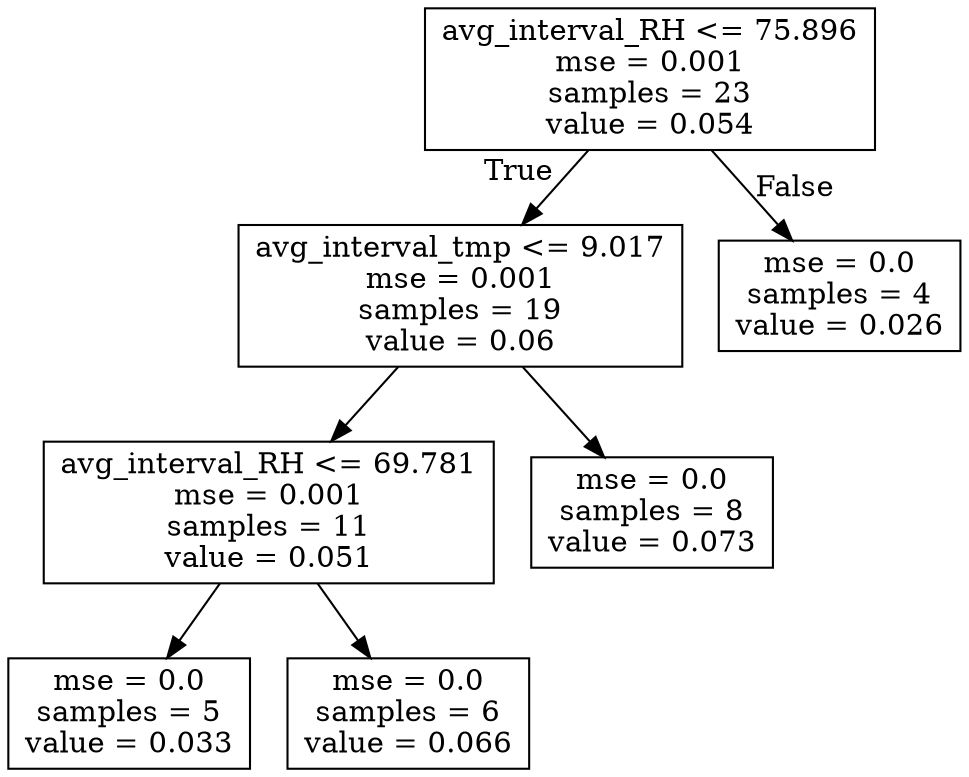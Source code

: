 digraph Tree {
node [shape=box] ;
0 [label="avg_interval_RH <= 75.896\nmse = 0.001\nsamples = 23\nvalue = 0.054"] ;
1 [label="avg_interval_tmp <= 9.017\nmse = 0.001\nsamples = 19\nvalue = 0.06"] ;
0 -> 1 [labeldistance=2.5, labelangle=45, headlabel="True"] ;
2 [label="avg_interval_RH <= 69.781\nmse = 0.001\nsamples = 11\nvalue = 0.051"] ;
1 -> 2 ;
3 [label="mse = 0.0\nsamples = 5\nvalue = 0.033"] ;
2 -> 3 ;
4 [label="mse = 0.0\nsamples = 6\nvalue = 0.066"] ;
2 -> 4 ;
5 [label="mse = 0.0\nsamples = 8\nvalue = 0.073"] ;
1 -> 5 ;
6 [label="mse = 0.0\nsamples = 4\nvalue = 0.026"] ;
0 -> 6 [labeldistance=2.5, labelangle=-45, headlabel="False"] ;
}